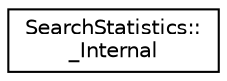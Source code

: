 digraph "Graphical Class Hierarchy"
{
 // LATEX_PDF_SIZE
  edge [fontname="Helvetica",fontsize="10",labelfontname="Helvetica",labelfontsize="10"];
  node [fontname="Helvetica",fontsize="10",shape=record];
  rankdir="LR";
  Node0 [label="SearchStatistics::\l_Internal",height=0.2,width=0.4,color="black", fillcolor="white", style="filled",URL="$classoperations__research_1_1_search_statistics_1_1___internal.html",tooltip=" "];
}
